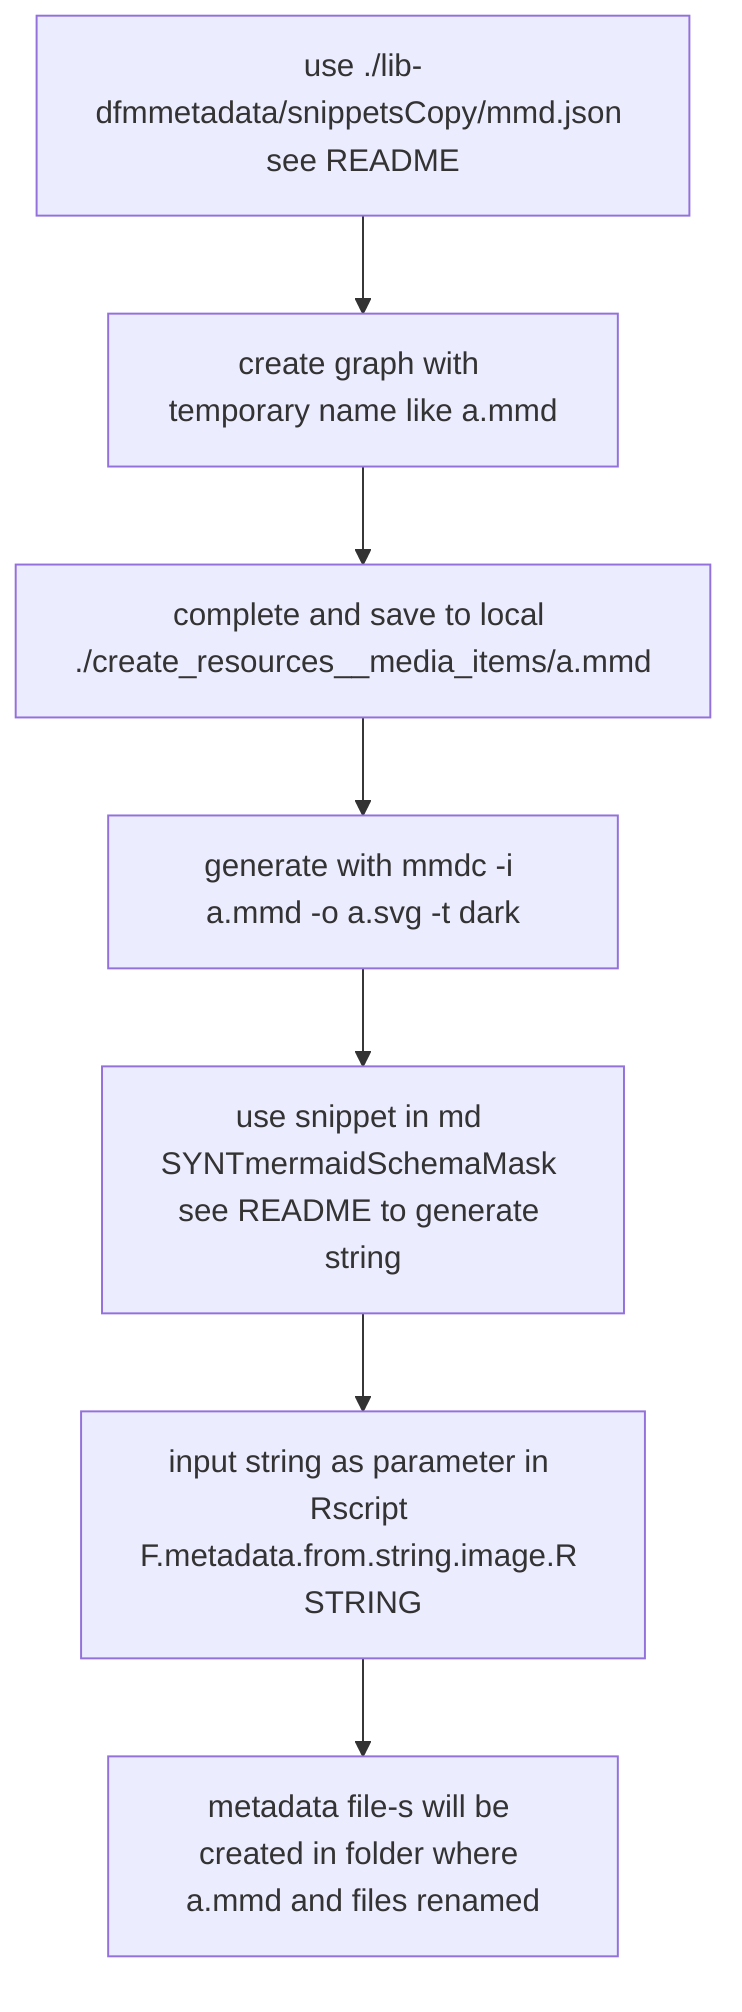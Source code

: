 %% create mermaid diagram and include it in the data catalog
%% visit help pages https://mermaid-js.github.io/mermaid/#/
graph TD

0[use ./lib-dfmmetadata/snippetsCopy/mmd.json see README]
A[create graph with temporary name like a.mmd]
B[complete and save to local ./create_resources__media_items/a.mmd]
C[generate with mmdc -i a.mmd -o a.svg -t dark]
D[use snippet in md SYNTmermaidSchemaMask see README to generate string]
E[input string as parameter in Rscript F.metadata.from.string.image.R STRING]
F[metadata file-s will be created in folder where a.mmd and files renamed]

0 --> A
A --> B
B --> C
C --> D
D --> E
E --> F

click 0 "https://github.com/Danse4mobility/lib-dfmmetadata/blob/master/snippetsCopy/mmd.json" "This is a link"
